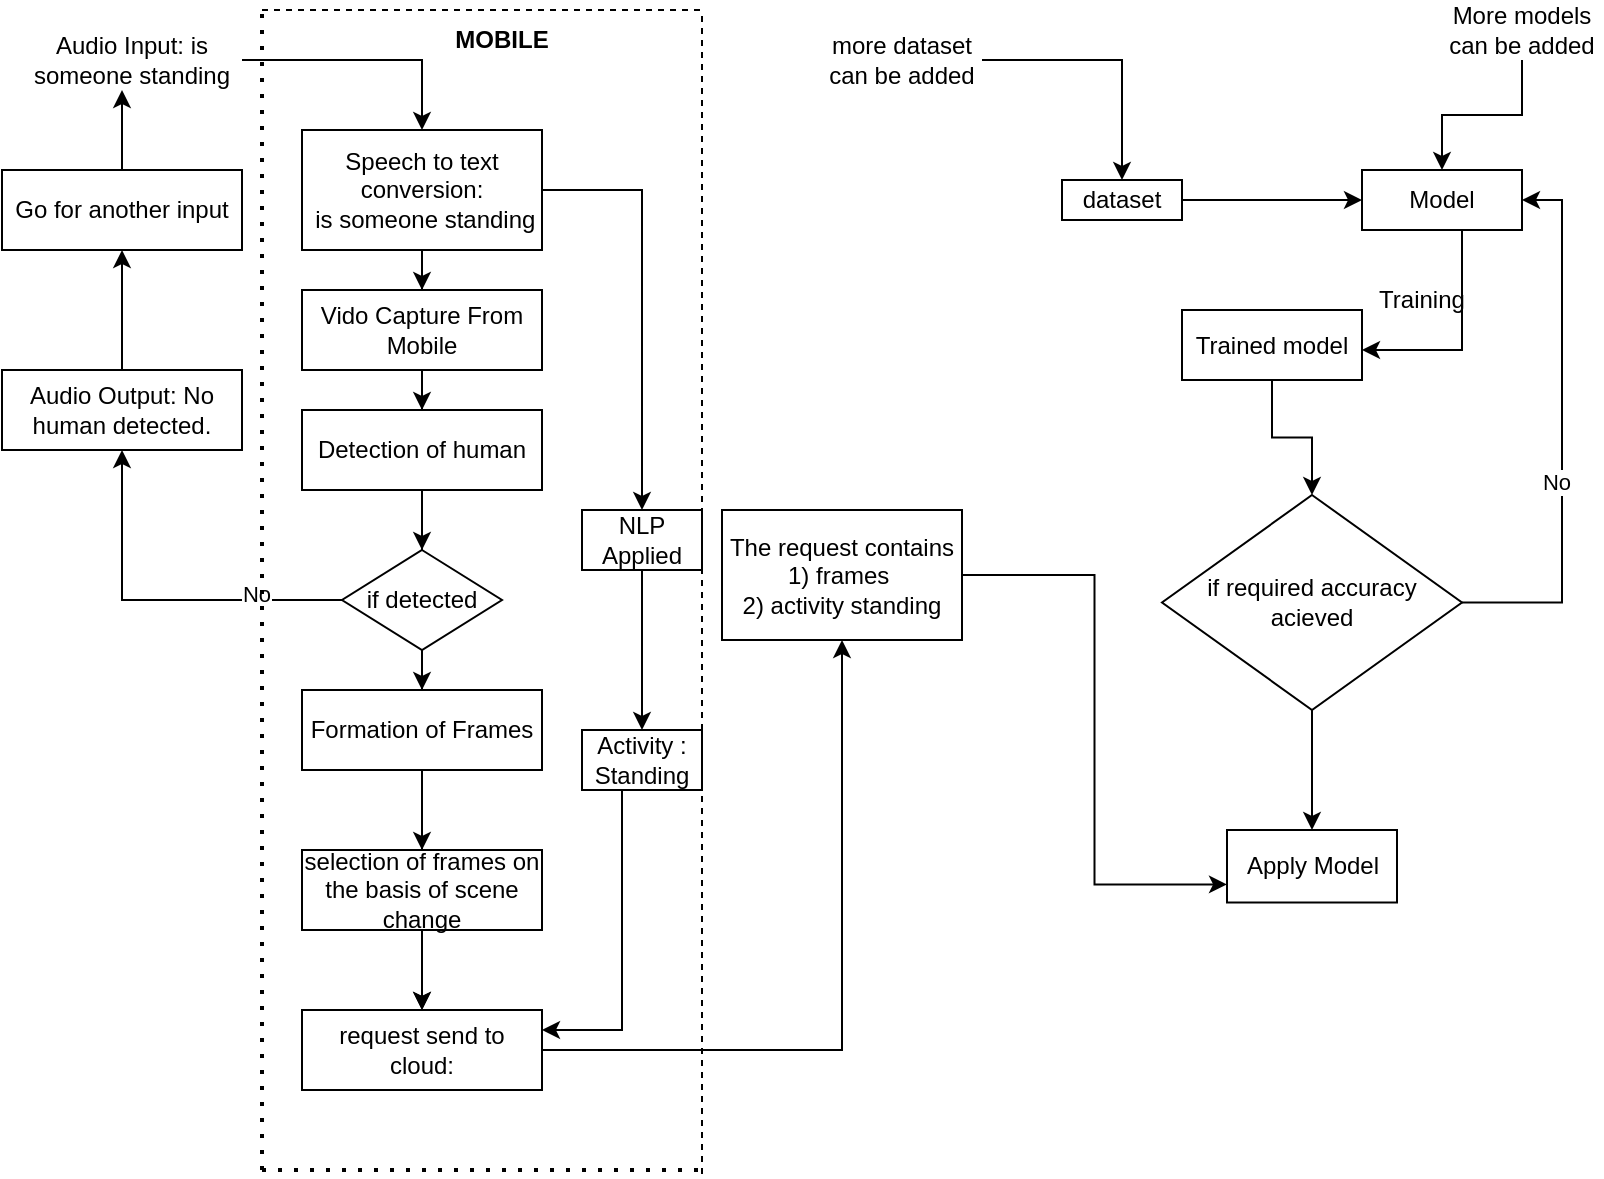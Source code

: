 <mxfile version="20.6.0" type="github">
  <diagram id="XCMzGgHCzQoK7Uut5_Kw" name="Page-1">
    <mxGraphModel dx="794" dy="493" grid="1" gridSize="10" guides="1" tooltips="1" connect="1" arrows="1" fold="1" page="1" pageScale="1" pageWidth="827" pageHeight="1169" math="0" shadow="0">
      <root>
        <mxCell id="0" />
        <mxCell id="1" parent="0" />
        <mxCell id="pqNPjAefA5oMINSB-AG9-10" value="" style="edgeStyle=orthogonalEdgeStyle;rounded=0;orthogonalLoop=1;jettySize=auto;html=1;" parent="1" source="pqNPjAefA5oMINSB-AG9-3" target="pqNPjAefA5oMINSB-AG9-9" edge="1">
          <mxGeometry relative="1" as="geometry" />
        </mxCell>
        <mxCell id="pqNPjAefA5oMINSB-AG9-43" style="edgeStyle=orthogonalEdgeStyle;rounded=0;orthogonalLoop=1;jettySize=auto;html=1;" parent="1" source="pqNPjAefA5oMINSB-AG9-3" target="pqNPjAefA5oMINSB-AG9-30" edge="1">
          <mxGeometry relative="1" as="geometry" />
        </mxCell>
        <mxCell id="pqNPjAefA5oMINSB-AG9-47" style="edgeStyle=orthogonalEdgeStyle;rounded=0;orthogonalLoop=1;jettySize=auto;html=1;" parent="1" source="pqNPjAefA5oMINSB-AG9-3" target="pqNPjAefA5oMINSB-AG9-46" edge="1">
          <mxGeometry relative="1" as="geometry" />
        </mxCell>
        <mxCell id="pqNPjAefA5oMINSB-AG9-3" value="Speech to text conversion:&lt;br&gt;&amp;nbsp;is someone standing" style="whiteSpace=wrap;html=1;" parent="1" vertex="1">
          <mxGeometry x="160" y="70" width="120" height="60" as="geometry" />
        </mxCell>
        <mxCell id="pqNPjAefA5oMINSB-AG9-8" style="edgeStyle=orthogonalEdgeStyle;rounded=0;orthogonalLoop=1;jettySize=auto;html=1;" parent="1" source="pqNPjAefA5oMINSB-AG9-5" target="pqNPjAefA5oMINSB-AG9-3" edge="1">
          <mxGeometry relative="1" as="geometry" />
        </mxCell>
        <mxCell id="pqNPjAefA5oMINSB-AG9-5" value="Audio Input: is someone standing" style="text;html=1;strokeColor=none;fillColor=none;align=center;verticalAlign=middle;whiteSpace=wrap;rounded=0;" parent="1" vertex="1">
          <mxGeometry x="20" y="10" width="110" height="50" as="geometry" />
        </mxCell>
        <mxCell id="pqNPjAefA5oMINSB-AG9-12" value="" style="edgeStyle=orthogonalEdgeStyle;rounded=0;orthogonalLoop=1;jettySize=auto;html=1;" parent="1" source="pqNPjAefA5oMINSB-AG9-9" target="pqNPjAefA5oMINSB-AG9-11" edge="1">
          <mxGeometry relative="1" as="geometry" />
        </mxCell>
        <mxCell id="pqNPjAefA5oMINSB-AG9-9" value="Vido Capture From Mobile" style="whiteSpace=wrap;html=1;" parent="1" vertex="1">
          <mxGeometry x="160" y="150" width="120" height="40" as="geometry" />
        </mxCell>
        <mxCell id="pqNPjAefA5oMINSB-AG9-16" value="" style="edgeStyle=orthogonalEdgeStyle;rounded=0;orthogonalLoop=1;jettySize=auto;html=1;" parent="1" source="pqNPjAefA5oMINSB-AG9-11" target="pqNPjAefA5oMINSB-AG9-15" edge="1">
          <mxGeometry relative="1" as="geometry" />
        </mxCell>
        <mxCell id="pqNPjAefA5oMINSB-AG9-11" value="Detection of human" style="whiteSpace=wrap;html=1;" parent="1" vertex="1">
          <mxGeometry x="160" y="210" width="120" height="40" as="geometry" />
        </mxCell>
        <mxCell id="pqNPjAefA5oMINSB-AG9-18" value="" style="edgeStyle=orthogonalEdgeStyle;rounded=0;orthogonalLoop=1;jettySize=auto;html=1;" parent="1" source="pqNPjAefA5oMINSB-AG9-15" target="pqNPjAefA5oMINSB-AG9-17" edge="1">
          <mxGeometry relative="1" as="geometry" />
        </mxCell>
        <mxCell id="pqNPjAefA5oMINSB-AG9-22" value="No" style="edgeLabel;html=1;align=center;verticalAlign=middle;resizable=0;points=[];" parent="pqNPjAefA5oMINSB-AG9-18" vertex="1" connectable="0">
          <mxGeometry x="-0.535" y="-3" relative="1" as="geometry">
            <mxPoint as="offset" />
          </mxGeometry>
        </mxCell>
        <mxCell id="pqNPjAefA5oMINSB-AG9-24" value="" style="edgeStyle=orthogonalEdgeStyle;rounded=0;orthogonalLoop=1;jettySize=auto;html=1;" parent="1" source="pqNPjAefA5oMINSB-AG9-15" target="pqNPjAefA5oMINSB-AG9-23" edge="1">
          <mxGeometry relative="1" as="geometry" />
        </mxCell>
        <mxCell id="pqNPjAefA5oMINSB-AG9-15" value="if detected" style="rhombus;whiteSpace=wrap;html=1;" parent="1" vertex="1">
          <mxGeometry x="180" y="280" width="80" height="50" as="geometry" />
        </mxCell>
        <mxCell id="pqNPjAefA5oMINSB-AG9-20" value="" style="edgeStyle=orthogonalEdgeStyle;rounded=0;orthogonalLoop=1;jettySize=auto;html=1;" parent="1" source="pqNPjAefA5oMINSB-AG9-17" target="pqNPjAefA5oMINSB-AG9-19" edge="1">
          <mxGeometry relative="1" as="geometry" />
        </mxCell>
        <mxCell id="pqNPjAefA5oMINSB-AG9-17" value="Audio Output: No human detected.&lt;br&gt;" style="whiteSpace=wrap;html=1;" parent="1" vertex="1">
          <mxGeometry x="10" y="190" width="120" height="40" as="geometry" />
        </mxCell>
        <mxCell id="pqNPjAefA5oMINSB-AG9-21" style="edgeStyle=orthogonalEdgeStyle;rounded=0;orthogonalLoop=1;jettySize=auto;html=1;" parent="1" source="pqNPjAefA5oMINSB-AG9-19" edge="1">
          <mxGeometry relative="1" as="geometry">
            <mxPoint x="70" y="50" as="targetPoint" />
          </mxGeometry>
        </mxCell>
        <mxCell id="pqNPjAefA5oMINSB-AG9-19" value="Go for another input" style="whiteSpace=wrap;html=1;" parent="1" vertex="1">
          <mxGeometry x="10" y="90" width="120" height="40" as="geometry" />
        </mxCell>
        <mxCell id="pqNPjAefA5oMINSB-AG9-29" value="" style="edgeStyle=orthogonalEdgeStyle;rounded=0;orthogonalLoop=1;jettySize=auto;html=1;" parent="1" source="pqNPjAefA5oMINSB-AG9-23" target="pqNPjAefA5oMINSB-AG9-28" edge="1">
          <mxGeometry relative="1" as="geometry" />
        </mxCell>
        <mxCell id="pqNPjAefA5oMINSB-AG9-23" value="Formation of Frames" style="whiteSpace=wrap;html=1;" parent="1" vertex="1">
          <mxGeometry x="160" y="350" width="120" height="40" as="geometry" />
        </mxCell>
        <mxCell id="pqNPjAefA5oMINSB-AG9-31" value="" style="edgeStyle=orthogonalEdgeStyle;rounded=0;orthogonalLoop=1;jettySize=auto;html=1;" parent="1" source="pqNPjAefA5oMINSB-AG9-28" target="pqNPjAefA5oMINSB-AG9-30" edge="1">
          <mxGeometry relative="1" as="geometry" />
        </mxCell>
        <mxCell id="pqNPjAefA5oMINSB-AG9-28" value="selection of frames on the basis of scene change" style="whiteSpace=wrap;html=1;" parent="1" vertex="1">
          <mxGeometry x="160" y="430" width="120" height="40" as="geometry" />
        </mxCell>
        <mxCell id="pqNPjAefA5oMINSB-AG9-33" value="" style="edgeStyle=orthogonalEdgeStyle;rounded=0;orthogonalLoop=1;jettySize=auto;html=1;" parent="1" source="pqNPjAefA5oMINSB-AG9-30" target="pqNPjAefA5oMINSB-AG9-32" edge="1">
          <mxGeometry relative="1" as="geometry">
            <Array as="points">
              <mxPoint x="430" y="530" />
            </Array>
          </mxGeometry>
        </mxCell>
        <mxCell id="pqNPjAefA5oMINSB-AG9-30" value="request send to cloud:" style="whiteSpace=wrap;html=1;" parent="1" vertex="1">
          <mxGeometry x="160" y="510" width="120" height="40" as="geometry" />
        </mxCell>
        <mxCell id="iHwCMbIsZpmqP9hue2eX-25" style="edgeStyle=orthogonalEdgeStyle;rounded=0;orthogonalLoop=1;jettySize=auto;html=1;entryX=0;entryY=0.75;entryDx=0;entryDy=0;" edge="1" parent="1" source="pqNPjAefA5oMINSB-AG9-32" target="iHwCMbIsZpmqP9hue2eX-20">
          <mxGeometry relative="1" as="geometry" />
        </mxCell>
        <mxCell id="pqNPjAefA5oMINSB-AG9-32" value="The request contains&lt;br&gt;1) frames&amp;nbsp;&lt;br&gt;2) activity standing" style="whiteSpace=wrap;html=1;" parent="1" vertex="1">
          <mxGeometry x="370" y="260" width="120" height="65" as="geometry" />
        </mxCell>
        <mxCell id="pqNPjAefA5oMINSB-AG9-37" value="" style="endArrow=none;dashed=1;html=1;dashPattern=1 3;strokeWidth=2;rounded=0;" parent="1" edge="1">
          <mxGeometry width="50" height="50" relative="1" as="geometry">
            <mxPoint x="140" y="590" as="sourcePoint" />
            <mxPoint x="140" y="10" as="targetPoint" />
            <Array as="points" />
          </mxGeometry>
        </mxCell>
        <mxCell id="pqNPjAefA5oMINSB-AG9-38" value="" style="endArrow=none;dashed=1;html=1;rounded=0;" parent="1" edge="1">
          <mxGeometry width="50" height="50" relative="1" as="geometry">
            <mxPoint x="140" y="10" as="sourcePoint" />
            <mxPoint x="360" y="10" as="targetPoint" />
          </mxGeometry>
        </mxCell>
        <mxCell id="pqNPjAefA5oMINSB-AG9-39" value="" style="endArrow=none;dashed=1;html=1;rounded=0;" parent="1" edge="1">
          <mxGeometry width="50" height="50" relative="1" as="geometry">
            <mxPoint x="360" y="592" as="sourcePoint" />
            <mxPoint x="360" y="10" as="targetPoint" />
          </mxGeometry>
        </mxCell>
        <mxCell id="pqNPjAefA5oMINSB-AG9-40" value="" style="endArrow=none;dashed=1;html=1;dashPattern=1 3;strokeWidth=2;rounded=0;" parent="1" edge="1">
          <mxGeometry width="50" height="50" relative="1" as="geometry">
            <mxPoint x="140" y="590" as="sourcePoint" />
            <mxPoint x="360" y="590" as="targetPoint" />
          </mxGeometry>
        </mxCell>
        <mxCell id="pqNPjAefA5oMINSB-AG9-42" value="&lt;b&gt;MOBILE&lt;/b&gt;" style="text;html=1;strokeColor=none;fillColor=none;align=center;verticalAlign=middle;whiteSpace=wrap;rounded=0;" parent="1" vertex="1">
          <mxGeometry x="230" y="10" width="60" height="30" as="geometry" />
        </mxCell>
        <mxCell id="pqNPjAefA5oMINSB-AG9-53" value="" style="edgeStyle=orthogonalEdgeStyle;rounded=0;orthogonalLoop=1;jettySize=auto;html=1;" parent="1" source="pqNPjAefA5oMINSB-AG9-46" target="pqNPjAefA5oMINSB-AG9-52" edge="1">
          <mxGeometry relative="1" as="geometry" />
        </mxCell>
        <mxCell id="pqNPjAefA5oMINSB-AG9-46" value="NLP Applied" style="whiteSpace=wrap;html=1;" parent="1" vertex="1">
          <mxGeometry x="300" y="260" width="60" height="30" as="geometry" />
        </mxCell>
        <mxCell id="pqNPjAefA5oMINSB-AG9-54" style="edgeStyle=orthogonalEdgeStyle;rounded=0;orthogonalLoop=1;jettySize=auto;html=1;entryX=1;entryY=0.25;entryDx=0;entryDy=0;" parent="1" source="pqNPjAefA5oMINSB-AG9-52" target="pqNPjAefA5oMINSB-AG9-30" edge="1">
          <mxGeometry relative="1" as="geometry">
            <Array as="points">
              <mxPoint x="320" y="520" />
            </Array>
          </mxGeometry>
        </mxCell>
        <mxCell id="pqNPjAefA5oMINSB-AG9-52" value="Activity : Standing" style="whiteSpace=wrap;html=1;" parent="1" vertex="1">
          <mxGeometry x="300" y="370" width="60" height="30" as="geometry" />
        </mxCell>
        <mxCell id="iHwCMbIsZpmqP9hue2eX-10" value="" style="edgeStyle=orthogonalEdgeStyle;rounded=0;orthogonalLoop=1;jettySize=auto;html=1;" edge="1" parent="1" source="iHwCMbIsZpmqP9hue2eX-1" target="iHwCMbIsZpmqP9hue2eX-9">
          <mxGeometry relative="1" as="geometry" />
        </mxCell>
        <mxCell id="iHwCMbIsZpmqP9hue2eX-1" value="more dataset can be added&lt;br&gt;" style="text;html=1;strokeColor=none;fillColor=none;align=center;verticalAlign=middle;whiteSpace=wrap;rounded=0;" vertex="1" parent="1">
          <mxGeometry x="420" y="5" width="80" height="60" as="geometry" />
        </mxCell>
        <mxCell id="iHwCMbIsZpmqP9hue2eX-8" value="" style="edgeStyle=orthogonalEdgeStyle;rounded=0;orthogonalLoop=1;jettySize=auto;html=1;" edge="1" parent="1" source="iHwCMbIsZpmqP9hue2eX-4" target="iHwCMbIsZpmqP9hue2eX-7">
          <mxGeometry relative="1" as="geometry" />
        </mxCell>
        <mxCell id="iHwCMbIsZpmqP9hue2eX-4" value="More models can be added" style="text;html=1;strokeColor=none;fillColor=none;align=center;verticalAlign=middle;whiteSpace=wrap;rounded=0;" vertex="1" parent="1">
          <mxGeometry x="730" y="5" width="80" height="30" as="geometry" />
        </mxCell>
        <mxCell id="iHwCMbIsZpmqP9hue2eX-13" value="" style="edgeStyle=orthogonalEdgeStyle;rounded=0;orthogonalLoop=1;jettySize=auto;html=1;" edge="1" parent="1" source="iHwCMbIsZpmqP9hue2eX-7" target="iHwCMbIsZpmqP9hue2eX-12">
          <mxGeometry relative="1" as="geometry">
            <Array as="points">
              <mxPoint x="740" y="180" />
            </Array>
          </mxGeometry>
        </mxCell>
        <mxCell id="iHwCMbIsZpmqP9hue2eX-7" value="Model" style="whiteSpace=wrap;html=1;" vertex="1" parent="1">
          <mxGeometry x="690" y="90" width="80" height="30" as="geometry" />
        </mxCell>
        <mxCell id="iHwCMbIsZpmqP9hue2eX-11" style="edgeStyle=orthogonalEdgeStyle;rounded=0;orthogonalLoop=1;jettySize=auto;html=1;entryX=0;entryY=0.5;entryDx=0;entryDy=0;" edge="1" parent="1" source="iHwCMbIsZpmqP9hue2eX-9" target="iHwCMbIsZpmqP9hue2eX-7">
          <mxGeometry relative="1" as="geometry" />
        </mxCell>
        <mxCell id="iHwCMbIsZpmqP9hue2eX-9" value="dataset" style="whiteSpace=wrap;html=1;" vertex="1" parent="1">
          <mxGeometry x="540" y="95" width="60" height="20" as="geometry" />
        </mxCell>
        <mxCell id="iHwCMbIsZpmqP9hue2eX-16" value="" style="edgeStyle=orthogonalEdgeStyle;rounded=0;orthogonalLoop=1;jettySize=auto;html=1;" edge="1" parent="1" source="iHwCMbIsZpmqP9hue2eX-12" target="iHwCMbIsZpmqP9hue2eX-15">
          <mxGeometry relative="1" as="geometry" />
        </mxCell>
        <mxCell id="iHwCMbIsZpmqP9hue2eX-12" value="Trained model" style="whiteSpace=wrap;html=1;" vertex="1" parent="1">
          <mxGeometry x="600" y="160" width="90" height="35" as="geometry" />
        </mxCell>
        <mxCell id="iHwCMbIsZpmqP9hue2eX-14" value="Training" style="text;html=1;strokeColor=none;fillColor=none;align=center;verticalAlign=middle;whiteSpace=wrap;rounded=0;" vertex="1" parent="1">
          <mxGeometry x="690" y="140" width="60" height="30" as="geometry" />
        </mxCell>
        <mxCell id="iHwCMbIsZpmqP9hue2eX-18" style="edgeStyle=orthogonalEdgeStyle;rounded=0;orthogonalLoop=1;jettySize=auto;html=1;entryX=1;entryY=0.5;entryDx=0;entryDy=0;" edge="1" parent="1" source="iHwCMbIsZpmqP9hue2eX-15" target="iHwCMbIsZpmqP9hue2eX-7">
          <mxGeometry relative="1" as="geometry">
            <Array as="points">
              <mxPoint x="790" y="306" />
              <mxPoint x="790" y="105" />
            </Array>
          </mxGeometry>
        </mxCell>
        <mxCell id="iHwCMbIsZpmqP9hue2eX-19" value="No" style="edgeLabel;html=1;align=center;verticalAlign=middle;resizable=0;points=[];" vertex="1" connectable="0" parent="iHwCMbIsZpmqP9hue2eX-18">
          <mxGeometry x="-0.187" y="3" relative="1" as="geometry">
            <mxPoint as="offset" />
          </mxGeometry>
        </mxCell>
        <mxCell id="iHwCMbIsZpmqP9hue2eX-21" value="" style="edgeStyle=orthogonalEdgeStyle;rounded=0;orthogonalLoop=1;jettySize=auto;html=1;" edge="1" parent="1" source="iHwCMbIsZpmqP9hue2eX-15" target="iHwCMbIsZpmqP9hue2eX-20">
          <mxGeometry relative="1" as="geometry" />
        </mxCell>
        <mxCell id="iHwCMbIsZpmqP9hue2eX-15" value="if required accuracy acieved" style="rhombus;whiteSpace=wrap;html=1;" vertex="1" parent="1">
          <mxGeometry x="590" y="252.5" width="150" height="107.5" as="geometry" />
        </mxCell>
        <mxCell id="iHwCMbIsZpmqP9hue2eX-20" value="Apply Model" style="whiteSpace=wrap;html=1;" vertex="1" parent="1">
          <mxGeometry x="622.5" y="420" width="85" height="36.25" as="geometry" />
        </mxCell>
      </root>
    </mxGraphModel>
  </diagram>
</mxfile>
